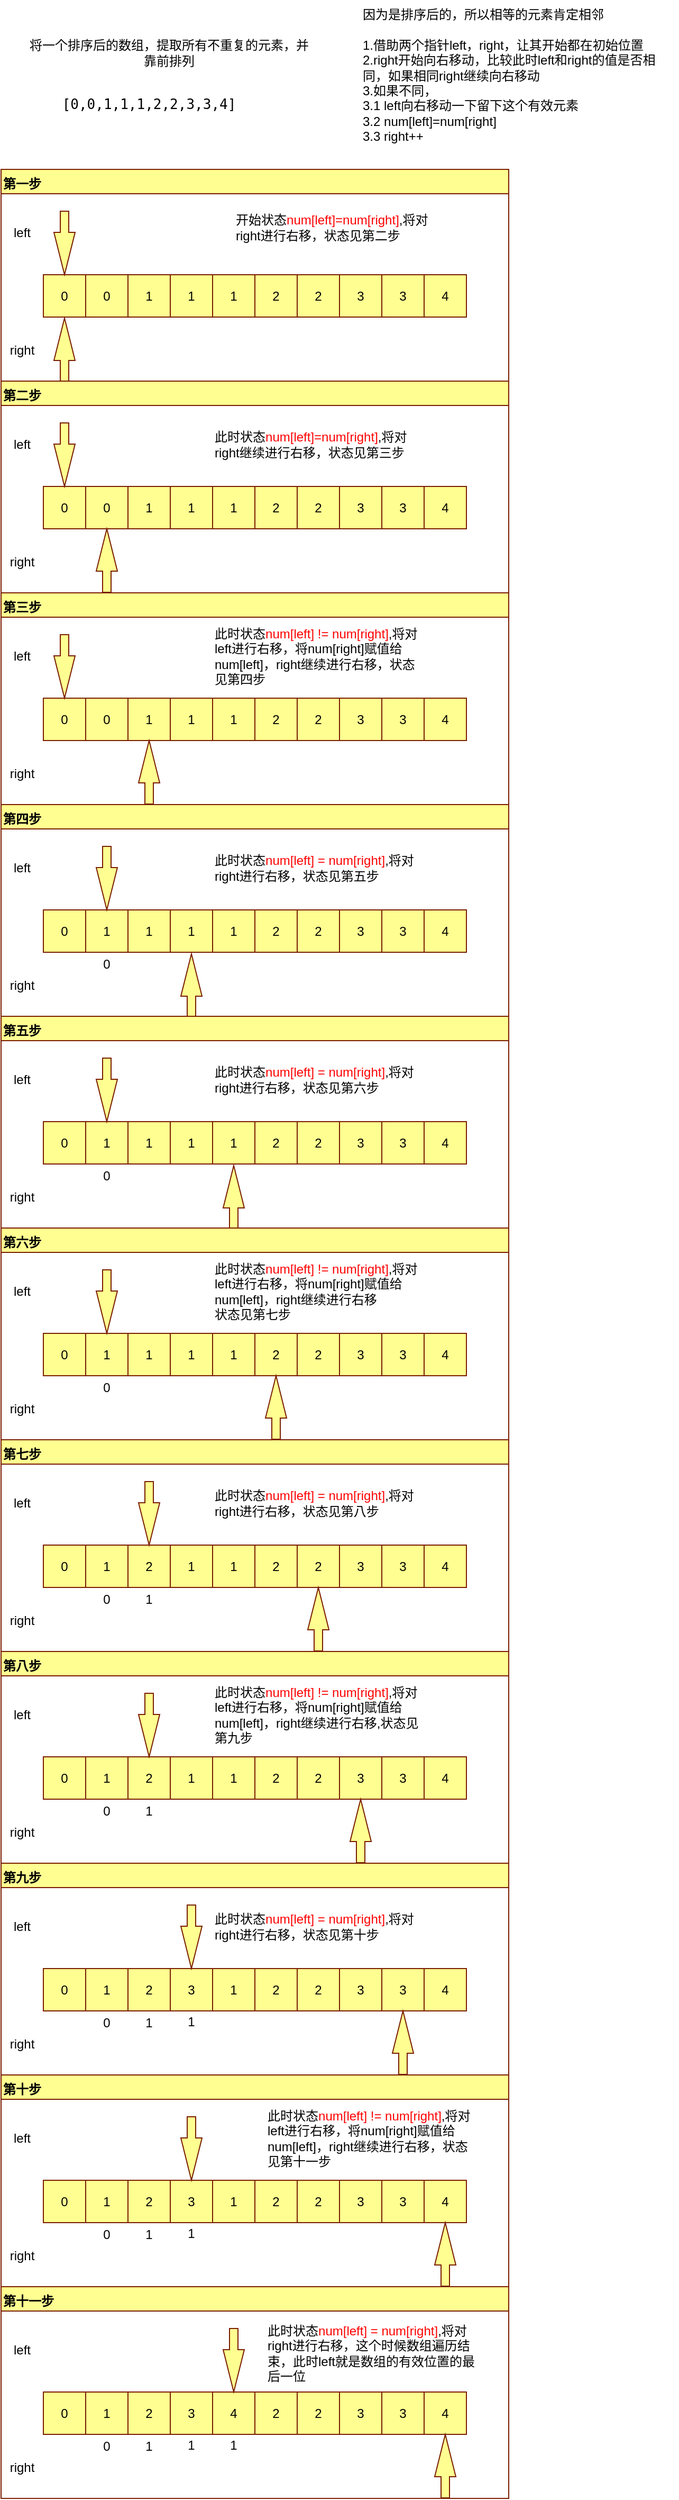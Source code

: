 <mxfile version="15.3.8" type="device"><diagram id="VkWGaDJUqzQ5VASln5kT" name="第 1 页"><mxGraphModel dx="786" dy="572" grid="1" gridSize="10" guides="1" tooltips="1" connect="1" arrows="1" fold="1" page="1" pageScale="1" pageWidth="827" pageHeight="1169" math="0" shadow="0"><root><mxCell id="0"/><mxCell id="1" parent="0"/><mxCell id="OL6OFaYqbA7DbsxHMaqZ-1" value="将一个排序后的数组，提取所有不重复的元素，并靠前排列" style="text;html=1;strokeColor=none;fillColor=none;align=center;verticalAlign=middle;whiteSpace=wrap;rounded=0;" vertex="1" parent="1"><mxGeometry x="144" y="50" width="270" height="80" as="geometry"/></mxCell><mxCell id="OL6OFaYqbA7DbsxHMaqZ-2" value="&lt;pre style=&quot;box-sizing: border-box ; font-size: 13px ; font-family: , &amp;#34;consolas&amp;#34; , &amp;#34;liberation mono&amp;#34; , &amp;#34;menlo&amp;#34; , &amp;#34;courier&amp;#34; , monospace ; margin-top: 0px ; margin-bottom: 1em ; overflow: auto ; background: rgba() ; padding: 10px 15px ; color: rgba(, 1) ; line-height: 1.6 ; border-radius: 3px&quot;&gt;[0,0,1,1,1,2,2,3,3,4]&lt;/pre&gt;" style="text;html=1;strokeColor=none;fillColor=none;align=center;verticalAlign=middle;whiteSpace=wrap;rounded=0;" vertex="1" parent="1"><mxGeometry x="145" y="120" width="230" height="50" as="geometry"/></mxCell><mxCell id="OL6OFaYqbA7DbsxHMaqZ-14" value="因为是排序后的，所以相等的元素肯定相邻&lt;br&gt;&lt;br&gt;1.借助两个指针left，right，让其开始都在初始位置&lt;br&gt;2.right开始向右移动，比较此时left和right的值是否相同，如果相同right继续向右移动&lt;br&gt;3.如果不同，&lt;br&gt;3.1 left向右移动一下留下这个有效元素&lt;br&gt;3.2 num[left]=num[right]&lt;br&gt;3.3 right++&lt;br&gt;" style="text;html=1;strokeColor=none;fillColor=none;align=left;verticalAlign=top;whiteSpace=wrap;rounded=0;horizontal=1;" vertex="1" parent="1"><mxGeometry x="460" y="40" width="300" height="140" as="geometry"/></mxCell><mxCell id="OL6OFaYqbA7DbsxHMaqZ-18" value="第一步" style="swimlane;rounded=0;strokeColor=#7A1E00;fillColor=#FFFF91;align=left;verticalAlign=top;html=1;" vertex="1" parent="1"><mxGeometry x="120" y="200" width="480" height="200" as="geometry"/></mxCell><mxCell id="OL6OFaYqbA7DbsxHMaqZ-19" value="" style="group" vertex="1" connectable="0" parent="OL6OFaYqbA7DbsxHMaqZ-18"><mxGeometry x="40" y="39.5" width="400" height="161" as="geometry"/></mxCell><mxCell id="OL6OFaYqbA7DbsxHMaqZ-13" value="" style="group" vertex="1" connectable="0" parent="OL6OFaYqbA7DbsxHMaqZ-19"><mxGeometry y="60" width="400" height="40" as="geometry"/></mxCell><mxCell id="OL6OFaYqbA7DbsxHMaqZ-3" value="0" style="rounded=0;whiteSpace=wrap;html=1;fillColor=#FFFF91;strokeColor=#7A1E00;" vertex="1" parent="OL6OFaYqbA7DbsxHMaqZ-13"><mxGeometry width="40" height="40" as="geometry"/></mxCell><mxCell id="OL6OFaYqbA7DbsxHMaqZ-4" value="0" style="rounded=0;whiteSpace=wrap;html=1;fillColor=#FFFF91;strokeColor=#7A1E00;" vertex="1" parent="OL6OFaYqbA7DbsxHMaqZ-13"><mxGeometry x="40" width="40" height="40" as="geometry"/></mxCell><mxCell id="OL6OFaYqbA7DbsxHMaqZ-5" value="1" style="rounded=0;whiteSpace=wrap;html=1;fillColor=#FFFF91;strokeColor=#7A1E00;" vertex="1" parent="OL6OFaYqbA7DbsxHMaqZ-13"><mxGeometry x="80" width="40" height="40" as="geometry"/></mxCell><mxCell id="OL6OFaYqbA7DbsxHMaqZ-6" value="1" style="rounded=0;whiteSpace=wrap;html=1;fillColor=#FFFF91;strokeColor=#7A1E00;" vertex="1" parent="OL6OFaYqbA7DbsxHMaqZ-13"><mxGeometry x="120" width="40" height="40" as="geometry"/></mxCell><mxCell id="OL6OFaYqbA7DbsxHMaqZ-7" value="1" style="rounded=0;whiteSpace=wrap;html=1;fillColor=#FFFF91;strokeColor=#7A1E00;" vertex="1" parent="OL6OFaYqbA7DbsxHMaqZ-13"><mxGeometry x="160" width="40" height="40" as="geometry"/></mxCell><mxCell id="OL6OFaYqbA7DbsxHMaqZ-8" value="2" style="rounded=0;whiteSpace=wrap;html=1;fillColor=#FFFF91;strokeColor=#7A1E00;" vertex="1" parent="OL6OFaYqbA7DbsxHMaqZ-13"><mxGeometry x="200" width="40" height="40" as="geometry"/></mxCell><mxCell id="OL6OFaYqbA7DbsxHMaqZ-9" value="2" style="rounded=0;whiteSpace=wrap;html=1;fillColor=#FFFF91;strokeColor=#7A1E00;" vertex="1" parent="OL6OFaYqbA7DbsxHMaqZ-13"><mxGeometry x="240" width="40" height="40" as="geometry"/></mxCell><mxCell id="OL6OFaYqbA7DbsxHMaqZ-10" value="3" style="rounded=0;whiteSpace=wrap;html=1;fillColor=#FFFF91;strokeColor=#7A1E00;" vertex="1" parent="OL6OFaYqbA7DbsxHMaqZ-13"><mxGeometry x="280" width="40" height="40" as="geometry"/></mxCell><mxCell id="OL6OFaYqbA7DbsxHMaqZ-11" value="3" style="rounded=0;whiteSpace=wrap;html=1;fillColor=#FFFF91;strokeColor=#7A1E00;" vertex="1" parent="OL6OFaYqbA7DbsxHMaqZ-13"><mxGeometry x="320" width="40" height="40" as="geometry"/></mxCell><mxCell id="OL6OFaYqbA7DbsxHMaqZ-12" value="4" style="rounded=0;whiteSpace=wrap;html=1;fillColor=#FFFF91;strokeColor=#7A1E00;" vertex="1" parent="OL6OFaYqbA7DbsxHMaqZ-13"><mxGeometry x="360" width="40" height="40" as="geometry"/></mxCell><mxCell id="OL6OFaYqbA7DbsxHMaqZ-16" value="" style="html=1;shadow=0;dashed=0;align=center;verticalAlign=middle;shape=mxgraph.arrows2.arrow;dy=0.6;dx=40;direction=south;notch=0;rounded=0;strokeColor=#7A1E00;fillColor=#FFFF91;" vertex="1" parent="OL6OFaYqbA7DbsxHMaqZ-19"><mxGeometry x="10" width="20" height="60" as="geometry"/></mxCell><mxCell id="OL6OFaYqbA7DbsxHMaqZ-17" value="" style="html=1;shadow=0;dashed=0;align=center;verticalAlign=middle;shape=mxgraph.arrows2.arrow;dy=0.6;dx=40;direction=north;notch=0;rounded=0;strokeColor=#7A1E00;fillColor=#FFFF91;" vertex="1" parent="OL6OFaYqbA7DbsxHMaqZ-19"><mxGeometry x="10" y="101" width="20" height="60" as="geometry"/></mxCell><mxCell id="OL6OFaYqbA7DbsxHMaqZ-39" value="开始状态&lt;font color=&quot;#ff0000&quot;&gt;num[left]=num[right]&lt;/font&gt;,将对right进行右移，状态见第二步" style="text;html=1;strokeColor=none;fillColor=none;align=left;verticalAlign=middle;whiteSpace=wrap;rounded=0;" vertex="1" parent="OL6OFaYqbA7DbsxHMaqZ-19"><mxGeometry x="180" width="200" height="30" as="geometry"/></mxCell><mxCell id="OL6OFaYqbA7DbsxHMaqZ-20" value="left" style="text;html=1;strokeColor=none;fillColor=none;align=center;verticalAlign=middle;whiteSpace=wrap;rounded=0;" vertex="1" parent="OL6OFaYqbA7DbsxHMaqZ-18"><mxGeometry y="50" width="40" height="20" as="geometry"/></mxCell><mxCell id="OL6OFaYqbA7DbsxHMaqZ-21" value="right" style="text;html=1;strokeColor=none;fillColor=none;align=center;verticalAlign=middle;whiteSpace=wrap;rounded=0;" vertex="1" parent="OL6OFaYqbA7DbsxHMaqZ-18"><mxGeometry y="161" width="40" height="20" as="geometry"/></mxCell><mxCell id="OL6OFaYqbA7DbsxHMaqZ-22" value="第二步" style="swimlane;rounded=0;strokeColor=#7A1E00;fillColor=#FFFF91;align=left;verticalAlign=top;html=1;" vertex="1" parent="1"><mxGeometry x="120" y="400" width="480" height="200" as="geometry"/></mxCell><mxCell id="OL6OFaYqbA7DbsxHMaqZ-37" value="left" style="text;html=1;strokeColor=none;fillColor=none;align=center;verticalAlign=middle;whiteSpace=wrap;rounded=0;" vertex="1" parent="OL6OFaYqbA7DbsxHMaqZ-22"><mxGeometry y="50" width="40" height="20" as="geometry"/></mxCell><mxCell id="OL6OFaYqbA7DbsxHMaqZ-38" value="right" style="text;html=1;strokeColor=none;fillColor=none;align=center;verticalAlign=middle;whiteSpace=wrap;rounded=0;" vertex="1" parent="OL6OFaYqbA7DbsxHMaqZ-22"><mxGeometry y="161" width="40" height="20" as="geometry"/></mxCell><mxCell id="OL6OFaYqbA7DbsxHMaqZ-24" value="" style="group" vertex="1" connectable="0" parent="OL6OFaYqbA7DbsxHMaqZ-22"><mxGeometry x="40" y="99.5" width="400" height="40" as="geometry"/></mxCell><mxCell id="OL6OFaYqbA7DbsxHMaqZ-25" value="0" style="rounded=0;whiteSpace=wrap;html=1;fillColor=#FFFF91;strokeColor=#7A1E00;" vertex="1" parent="OL6OFaYqbA7DbsxHMaqZ-24"><mxGeometry width="40" height="40" as="geometry"/></mxCell><mxCell id="OL6OFaYqbA7DbsxHMaqZ-26" value="0" style="rounded=0;whiteSpace=wrap;html=1;fillColor=#FFFF91;strokeColor=#7A1E00;" vertex="1" parent="OL6OFaYqbA7DbsxHMaqZ-24"><mxGeometry x="40" width="40" height="40" as="geometry"/></mxCell><mxCell id="OL6OFaYqbA7DbsxHMaqZ-27" value="1" style="rounded=0;whiteSpace=wrap;html=1;fillColor=#FFFF91;strokeColor=#7A1E00;" vertex="1" parent="OL6OFaYqbA7DbsxHMaqZ-24"><mxGeometry x="80" width="40" height="40" as="geometry"/></mxCell><mxCell id="OL6OFaYqbA7DbsxHMaqZ-28" value="1" style="rounded=0;whiteSpace=wrap;html=1;fillColor=#FFFF91;strokeColor=#7A1E00;" vertex="1" parent="OL6OFaYqbA7DbsxHMaqZ-24"><mxGeometry x="120" width="40" height="40" as="geometry"/></mxCell><mxCell id="OL6OFaYqbA7DbsxHMaqZ-29" value="1" style="rounded=0;whiteSpace=wrap;html=1;fillColor=#FFFF91;strokeColor=#7A1E00;" vertex="1" parent="OL6OFaYqbA7DbsxHMaqZ-24"><mxGeometry x="160" width="40" height="40" as="geometry"/></mxCell><mxCell id="OL6OFaYqbA7DbsxHMaqZ-30" value="2" style="rounded=0;whiteSpace=wrap;html=1;fillColor=#FFFF91;strokeColor=#7A1E00;" vertex="1" parent="OL6OFaYqbA7DbsxHMaqZ-24"><mxGeometry x="200" width="40" height="40" as="geometry"/></mxCell><mxCell id="OL6OFaYqbA7DbsxHMaqZ-31" value="2" style="rounded=0;whiteSpace=wrap;html=1;fillColor=#FFFF91;strokeColor=#7A1E00;" vertex="1" parent="OL6OFaYqbA7DbsxHMaqZ-24"><mxGeometry x="240" width="40" height="40" as="geometry"/></mxCell><mxCell id="OL6OFaYqbA7DbsxHMaqZ-32" value="3" style="rounded=0;whiteSpace=wrap;html=1;fillColor=#FFFF91;strokeColor=#7A1E00;" vertex="1" parent="OL6OFaYqbA7DbsxHMaqZ-24"><mxGeometry x="280" width="40" height="40" as="geometry"/></mxCell><mxCell id="OL6OFaYqbA7DbsxHMaqZ-33" value="3" style="rounded=0;whiteSpace=wrap;html=1;fillColor=#FFFF91;strokeColor=#7A1E00;" vertex="1" parent="OL6OFaYqbA7DbsxHMaqZ-24"><mxGeometry x="320" width="40" height="40" as="geometry"/></mxCell><mxCell id="OL6OFaYqbA7DbsxHMaqZ-34" value="4" style="rounded=0;whiteSpace=wrap;html=1;fillColor=#FFFF91;strokeColor=#7A1E00;" vertex="1" parent="OL6OFaYqbA7DbsxHMaqZ-24"><mxGeometry x="360" width="40" height="40" as="geometry"/></mxCell><mxCell id="OL6OFaYqbA7DbsxHMaqZ-35" value="" style="html=1;shadow=0;dashed=0;align=center;verticalAlign=middle;shape=mxgraph.arrows2.arrow;dy=0.6;dx=40;direction=south;notch=0;rounded=0;strokeColor=#7A1E00;fillColor=#FFFF91;" vertex="1" parent="OL6OFaYqbA7DbsxHMaqZ-22"><mxGeometry x="50" y="39.5" width="20" height="60" as="geometry"/></mxCell><mxCell id="OL6OFaYqbA7DbsxHMaqZ-36" value="" style="html=1;shadow=0;dashed=0;align=center;verticalAlign=middle;shape=mxgraph.arrows2.arrow;dy=0.6;dx=40;direction=north;notch=0;rounded=0;strokeColor=#7A1E00;fillColor=#FFFF91;" vertex="1" parent="OL6OFaYqbA7DbsxHMaqZ-22"><mxGeometry x="90" y="139.5" width="20" height="60" as="geometry"/></mxCell><mxCell id="OL6OFaYqbA7DbsxHMaqZ-40" value="此时状态&lt;font color=&quot;#ff0000&quot;&gt;num[left]=num[right]&lt;/font&gt;,将对right继续进行右移，状态见第三步" style="text;html=1;strokeColor=none;fillColor=none;align=left;verticalAlign=middle;whiteSpace=wrap;rounded=0;" vertex="1" parent="OL6OFaYqbA7DbsxHMaqZ-22"><mxGeometry x="200" y="45" width="200" height="30" as="geometry"/></mxCell><mxCell id="OL6OFaYqbA7DbsxHMaqZ-41" value="第三步" style="swimlane;rounded=0;strokeColor=#7A1E00;fillColor=#FFFF91;align=left;verticalAlign=top;html=1;" vertex="1" parent="1"><mxGeometry x="120" y="600" width="480" height="200" as="geometry"/></mxCell><mxCell id="OL6OFaYqbA7DbsxHMaqZ-42" value="left" style="text;html=1;strokeColor=none;fillColor=none;align=center;verticalAlign=middle;whiteSpace=wrap;rounded=0;" vertex="1" parent="OL6OFaYqbA7DbsxHMaqZ-41"><mxGeometry y="50" width="40" height="20" as="geometry"/></mxCell><mxCell id="OL6OFaYqbA7DbsxHMaqZ-43" value="right" style="text;html=1;strokeColor=none;fillColor=none;align=center;verticalAlign=middle;whiteSpace=wrap;rounded=0;" vertex="1" parent="OL6OFaYqbA7DbsxHMaqZ-41"><mxGeometry y="161" width="40" height="20" as="geometry"/></mxCell><mxCell id="OL6OFaYqbA7DbsxHMaqZ-44" value="" style="group" vertex="1" connectable="0" parent="OL6OFaYqbA7DbsxHMaqZ-41"><mxGeometry x="40" y="99.5" width="400" height="40" as="geometry"/></mxCell><mxCell id="OL6OFaYqbA7DbsxHMaqZ-45" value="0" style="rounded=0;whiteSpace=wrap;html=1;fillColor=#FFFF91;strokeColor=#7A1E00;" vertex="1" parent="OL6OFaYqbA7DbsxHMaqZ-44"><mxGeometry width="40" height="40" as="geometry"/></mxCell><mxCell id="OL6OFaYqbA7DbsxHMaqZ-46" value="0" style="rounded=0;whiteSpace=wrap;html=1;fillColor=#FFFF91;strokeColor=#7A1E00;" vertex="1" parent="OL6OFaYqbA7DbsxHMaqZ-44"><mxGeometry x="40" width="40" height="40" as="geometry"/></mxCell><mxCell id="OL6OFaYqbA7DbsxHMaqZ-47" value="1" style="rounded=0;whiteSpace=wrap;html=1;fillColor=#FFFF91;strokeColor=#7A1E00;" vertex="1" parent="OL6OFaYqbA7DbsxHMaqZ-44"><mxGeometry x="80" width="40" height="40" as="geometry"/></mxCell><mxCell id="OL6OFaYqbA7DbsxHMaqZ-48" value="1" style="rounded=0;whiteSpace=wrap;html=1;fillColor=#FFFF91;strokeColor=#7A1E00;" vertex="1" parent="OL6OFaYqbA7DbsxHMaqZ-44"><mxGeometry x="120" width="40" height="40" as="geometry"/></mxCell><mxCell id="OL6OFaYqbA7DbsxHMaqZ-49" value="1" style="rounded=0;whiteSpace=wrap;html=1;fillColor=#FFFF91;strokeColor=#7A1E00;" vertex="1" parent="OL6OFaYqbA7DbsxHMaqZ-44"><mxGeometry x="160" width="40" height="40" as="geometry"/></mxCell><mxCell id="OL6OFaYqbA7DbsxHMaqZ-50" value="2" style="rounded=0;whiteSpace=wrap;html=1;fillColor=#FFFF91;strokeColor=#7A1E00;" vertex="1" parent="OL6OFaYqbA7DbsxHMaqZ-44"><mxGeometry x="200" width="40" height="40" as="geometry"/></mxCell><mxCell id="OL6OFaYqbA7DbsxHMaqZ-51" value="2" style="rounded=0;whiteSpace=wrap;html=1;fillColor=#FFFF91;strokeColor=#7A1E00;" vertex="1" parent="OL6OFaYqbA7DbsxHMaqZ-44"><mxGeometry x="240" width="40" height="40" as="geometry"/></mxCell><mxCell id="OL6OFaYqbA7DbsxHMaqZ-52" value="3" style="rounded=0;whiteSpace=wrap;html=1;fillColor=#FFFF91;strokeColor=#7A1E00;" vertex="1" parent="OL6OFaYqbA7DbsxHMaqZ-44"><mxGeometry x="280" width="40" height="40" as="geometry"/></mxCell><mxCell id="OL6OFaYqbA7DbsxHMaqZ-53" value="3" style="rounded=0;whiteSpace=wrap;html=1;fillColor=#FFFF91;strokeColor=#7A1E00;" vertex="1" parent="OL6OFaYqbA7DbsxHMaqZ-44"><mxGeometry x="320" width="40" height="40" as="geometry"/></mxCell><mxCell id="OL6OFaYqbA7DbsxHMaqZ-54" value="4" style="rounded=0;whiteSpace=wrap;html=1;fillColor=#FFFF91;strokeColor=#7A1E00;" vertex="1" parent="OL6OFaYqbA7DbsxHMaqZ-44"><mxGeometry x="360" width="40" height="40" as="geometry"/></mxCell><mxCell id="OL6OFaYqbA7DbsxHMaqZ-55" value="" style="html=1;shadow=0;dashed=0;align=center;verticalAlign=middle;shape=mxgraph.arrows2.arrow;dy=0.6;dx=40;direction=south;notch=0;rounded=0;strokeColor=#7A1E00;fillColor=#FFFF91;" vertex="1" parent="OL6OFaYqbA7DbsxHMaqZ-41"><mxGeometry x="50" y="39.5" width="20" height="60" as="geometry"/></mxCell><mxCell id="OL6OFaYqbA7DbsxHMaqZ-56" value="" style="html=1;shadow=0;dashed=0;align=center;verticalAlign=middle;shape=mxgraph.arrows2.arrow;dy=0.6;dx=40;direction=north;notch=0;rounded=0;strokeColor=#7A1E00;fillColor=#FFFF91;" vertex="1" parent="OL6OFaYqbA7DbsxHMaqZ-41"><mxGeometry x="130" y="139.5" width="20" height="60" as="geometry"/></mxCell><mxCell id="OL6OFaYqbA7DbsxHMaqZ-57" value="此时状态&lt;font color=&quot;#ff0000&quot;&gt;num[left] != num[right]&lt;/font&gt;,将对left进行右移，将num[right]赋值给num[left]，right继续进行右移，状态见第四步" style="text;html=1;strokeColor=none;fillColor=none;align=left;verticalAlign=middle;whiteSpace=wrap;rounded=0;" vertex="1" parent="OL6OFaYqbA7DbsxHMaqZ-41"><mxGeometry x="200" y="45" width="200" height="30" as="geometry"/></mxCell><mxCell id="OL6OFaYqbA7DbsxHMaqZ-58" value="第四步" style="swimlane;rounded=0;strokeColor=#7A1E00;fillColor=#FFFF91;align=left;verticalAlign=top;html=1;" vertex="1" parent="1"><mxGeometry x="120" y="800" width="480" height="200" as="geometry"/></mxCell><mxCell id="OL6OFaYqbA7DbsxHMaqZ-59" value="left" style="text;html=1;strokeColor=none;fillColor=none;align=center;verticalAlign=middle;whiteSpace=wrap;rounded=0;" vertex="1" parent="OL6OFaYqbA7DbsxHMaqZ-58"><mxGeometry y="50" width="40" height="20" as="geometry"/></mxCell><mxCell id="OL6OFaYqbA7DbsxHMaqZ-60" value="right" style="text;html=1;strokeColor=none;fillColor=none;align=center;verticalAlign=middle;whiteSpace=wrap;rounded=0;" vertex="1" parent="OL6OFaYqbA7DbsxHMaqZ-58"><mxGeometry y="161" width="40" height="20" as="geometry"/></mxCell><mxCell id="OL6OFaYqbA7DbsxHMaqZ-61" value="" style="group" vertex="1" connectable="0" parent="OL6OFaYqbA7DbsxHMaqZ-58"><mxGeometry x="40" y="99.5" width="400" height="40" as="geometry"/></mxCell><mxCell id="OL6OFaYqbA7DbsxHMaqZ-62" value="0" style="rounded=0;whiteSpace=wrap;html=1;fillColor=#FFFF91;strokeColor=#7A1E00;" vertex="1" parent="OL6OFaYqbA7DbsxHMaqZ-61"><mxGeometry width="40" height="40" as="geometry"/></mxCell><mxCell id="OL6OFaYqbA7DbsxHMaqZ-63" value="1" style="rounded=0;whiteSpace=wrap;html=1;fillColor=#FFFF91;strokeColor=#7A1E00;" vertex="1" parent="OL6OFaYqbA7DbsxHMaqZ-61"><mxGeometry x="40" width="40" height="40" as="geometry"/></mxCell><mxCell id="OL6OFaYqbA7DbsxHMaqZ-64" value="1" style="rounded=0;whiteSpace=wrap;html=1;fillColor=#FFFF91;strokeColor=#7A1E00;" vertex="1" parent="OL6OFaYqbA7DbsxHMaqZ-61"><mxGeometry x="80" width="40" height="40" as="geometry"/></mxCell><mxCell id="OL6OFaYqbA7DbsxHMaqZ-65" value="1" style="rounded=0;whiteSpace=wrap;html=1;fillColor=#FFFF91;strokeColor=#7A1E00;" vertex="1" parent="OL6OFaYqbA7DbsxHMaqZ-61"><mxGeometry x="120" width="40" height="40" as="geometry"/></mxCell><mxCell id="OL6OFaYqbA7DbsxHMaqZ-66" value="1" style="rounded=0;whiteSpace=wrap;html=1;fillColor=#FFFF91;strokeColor=#7A1E00;" vertex="1" parent="OL6OFaYqbA7DbsxHMaqZ-61"><mxGeometry x="160" width="40" height="40" as="geometry"/></mxCell><mxCell id="OL6OFaYqbA7DbsxHMaqZ-67" value="2" style="rounded=0;whiteSpace=wrap;html=1;fillColor=#FFFF91;strokeColor=#7A1E00;" vertex="1" parent="OL6OFaYqbA7DbsxHMaqZ-61"><mxGeometry x="200" width="40" height="40" as="geometry"/></mxCell><mxCell id="OL6OFaYqbA7DbsxHMaqZ-68" value="2" style="rounded=0;whiteSpace=wrap;html=1;fillColor=#FFFF91;strokeColor=#7A1E00;" vertex="1" parent="OL6OFaYqbA7DbsxHMaqZ-61"><mxGeometry x="240" width="40" height="40" as="geometry"/></mxCell><mxCell id="OL6OFaYqbA7DbsxHMaqZ-69" value="3" style="rounded=0;whiteSpace=wrap;html=1;fillColor=#FFFF91;strokeColor=#7A1E00;" vertex="1" parent="OL6OFaYqbA7DbsxHMaqZ-61"><mxGeometry x="280" width="40" height="40" as="geometry"/></mxCell><mxCell id="OL6OFaYqbA7DbsxHMaqZ-70" value="3" style="rounded=0;whiteSpace=wrap;html=1;fillColor=#FFFF91;strokeColor=#7A1E00;" vertex="1" parent="OL6OFaYqbA7DbsxHMaqZ-61"><mxGeometry x="320" width="40" height="40" as="geometry"/></mxCell><mxCell id="OL6OFaYqbA7DbsxHMaqZ-71" value="4" style="rounded=0;whiteSpace=wrap;html=1;fillColor=#FFFF91;strokeColor=#7A1E00;" vertex="1" parent="OL6OFaYqbA7DbsxHMaqZ-61"><mxGeometry x="360" width="40" height="40" as="geometry"/></mxCell><mxCell id="OL6OFaYqbA7DbsxHMaqZ-72" value="" style="html=1;shadow=0;dashed=0;align=center;verticalAlign=middle;shape=mxgraph.arrows2.arrow;dy=0.6;dx=40;direction=south;notch=0;rounded=0;strokeColor=#7A1E00;fillColor=#FFFF91;" vertex="1" parent="OL6OFaYqbA7DbsxHMaqZ-58"><mxGeometry x="90" y="39.5" width="20" height="60" as="geometry"/></mxCell><mxCell id="OL6OFaYqbA7DbsxHMaqZ-73" value="" style="html=1;shadow=0;dashed=0;align=center;verticalAlign=middle;shape=mxgraph.arrows2.arrow;dy=0.6;dx=40;direction=north;notch=0;rounded=0;strokeColor=#7A1E00;fillColor=#FFFF91;" vertex="1" parent="OL6OFaYqbA7DbsxHMaqZ-58"><mxGeometry x="170" y="141" width="20" height="60" as="geometry"/></mxCell><mxCell id="OL6OFaYqbA7DbsxHMaqZ-74" value="此时状态&lt;font color=&quot;#ff0000&quot;&gt;num[left] = num[right]&lt;/font&gt;,将对right进行右移，状态见第五步" style="text;html=1;strokeColor=none;fillColor=none;align=left;verticalAlign=middle;whiteSpace=wrap;rounded=0;" vertex="1" parent="OL6OFaYqbA7DbsxHMaqZ-58"><mxGeometry x="200" y="45" width="200" height="30" as="geometry"/></mxCell><mxCell id="OL6OFaYqbA7DbsxHMaqZ-75" value="0" style="text;html=1;strokeColor=none;fillColor=none;align=center;verticalAlign=middle;whiteSpace=wrap;rounded=0;" vertex="1" parent="OL6OFaYqbA7DbsxHMaqZ-58"><mxGeometry x="80" y="141" width="40" height="20" as="geometry"/></mxCell><mxCell id="OL6OFaYqbA7DbsxHMaqZ-76" value="第五步" style="swimlane;rounded=0;strokeColor=#7A1E00;fillColor=#FFFF91;align=left;verticalAlign=top;html=1;" vertex="1" parent="1"><mxGeometry x="120" y="1000" width="480" height="200" as="geometry"/></mxCell><mxCell id="OL6OFaYqbA7DbsxHMaqZ-77" value="left" style="text;html=1;strokeColor=none;fillColor=none;align=center;verticalAlign=middle;whiteSpace=wrap;rounded=0;" vertex="1" parent="OL6OFaYqbA7DbsxHMaqZ-76"><mxGeometry y="50" width="40" height="20" as="geometry"/></mxCell><mxCell id="OL6OFaYqbA7DbsxHMaqZ-78" value="right" style="text;html=1;strokeColor=none;fillColor=none;align=center;verticalAlign=middle;whiteSpace=wrap;rounded=0;" vertex="1" parent="OL6OFaYqbA7DbsxHMaqZ-76"><mxGeometry y="161" width="40" height="20" as="geometry"/></mxCell><mxCell id="OL6OFaYqbA7DbsxHMaqZ-79" value="" style="group" vertex="1" connectable="0" parent="OL6OFaYqbA7DbsxHMaqZ-76"><mxGeometry x="40" y="99.5" width="400" height="40" as="geometry"/></mxCell><mxCell id="OL6OFaYqbA7DbsxHMaqZ-80" value="0" style="rounded=0;whiteSpace=wrap;html=1;fillColor=#FFFF91;strokeColor=#7A1E00;" vertex="1" parent="OL6OFaYqbA7DbsxHMaqZ-79"><mxGeometry width="40" height="40" as="geometry"/></mxCell><mxCell id="OL6OFaYqbA7DbsxHMaqZ-81" value="1" style="rounded=0;whiteSpace=wrap;html=1;fillColor=#FFFF91;strokeColor=#7A1E00;" vertex="1" parent="OL6OFaYqbA7DbsxHMaqZ-79"><mxGeometry x="40" width="40" height="40" as="geometry"/></mxCell><mxCell id="OL6OFaYqbA7DbsxHMaqZ-82" value="1" style="rounded=0;whiteSpace=wrap;html=1;fillColor=#FFFF91;strokeColor=#7A1E00;" vertex="1" parent="OL6OFaYqbA7DbsxHMaqZ-79"><mxGeometry x="80" width="40" height="40" as="geometry"/></mxCell><mxCell id="OL6OFaYqbA7DbsxHMaqZ-83" value="1" style="rounded=0;whiteSpace=wrap;html=1;fillColor=#FFFF91;strokeColor=#7A1E00;" vertex="1" parent="OL6OFaYqbA7DbsxHMaqZ-79"><mxGeometry x="120" width="40" height="40" as="geometry"/></mxCell><mxCell id="OL6OFaYqbA7DbsxHMaqZ-84" value="1" style="rounded=0;whiteSpace=wrap;html=1;fillColor=#FFFF91;strokeColor=#7A1E00;" vertex="1" parent="OL6OFaYqbA7DbsxHMaqZ-79"><mxGeometry x="160" width="40" height="40" as="geometry"/></mxCell><mxCell id="OL6OFaYqbA7DbsxHMaqZ-85" value="2" style="rounded=0;whiteSpace=wrap;html=1;fillColor=#FFFF91;strokeColor=#7A1E00;" vertex="1" parent="OL6OFaYqbA7DbsxHMaqZ-79"><mxGeometry x="200" width="40" height="40" as="geometry"/></mxCell><mxCell id="OL6OFaYqbA7DbsxHMaqZ-86" value="2" style="rounded=0;whiteSpace=wrap;html=1;fillColor=#FFFF91;strokeColor=#7A1E00;" vertex="1" parent="OL6OFaYqbA7DbsxHMaqZ-79"><mxGeometry x="240" width="40" height="40" as="geometry"/></mxCell><mxCell id="OL6OFaYqbA7DbsxHMaqZ-87" value="3" style="rounded=0;whiteSpace=wrap;html=1;fillColor=#FFFF91;strokeColor=#7A1E00;" vertex="1" parent="OL6OFaYqbA7DbsxHMaqZ-79"><mxGeometry x="280" width="40" height="40" as="geometry"/></mxCell><mxCell id="OL6OFaYqbA7DbsxHMaqZ-88" value="3" style="rounded=0;whiteSpace=wrap;html=1;fillColor=#FFFF91;strokeColor=#7A1E00;" vertex="1" parent="OL6OFaYqbA7DbsxHMaqZ-79"><mxGeometry x="320" width="40" height="40" as="geometry"/></mxCell><mxCell id="OL6OFaYqbA7DbsxHMaqZ-89" value="4" style="rounded=0;whiteSpace=wrap;html=1;fillColor=#FFFF91;strokeColor=#7A1E00;" vertex="1" parent="OL6OFaYqbA7DbsxHMaqZ-79"><mxGeometry x="360" width="40" height="40" as="geometry"/></mxCell><mxCell id="OL6OFaYqbA7DbsxHMaqZ-90" value="" style="html=1;shadow=0;dashed=0;align=center;verticalAlign=middle;shape=mxgraph.arrows2.arrow;dy=0.6;dx=40;direction=south;notch=0;rounded=0;strokeColor=#7A1E00;fillColor=#FFFF91;" vertex="1" parent="OL6OFaYqbA7DbsxHMaqZ-76"><mxGeometry x="90" y="39.5" width="20" height="60" as="geometry"/></mxCell><mxCell id="OL6OFaYqbA7DbsxHMaqZ-91" value="" style="html=1;shadow=0;dashed=0;align=center;verticalAlign=middle;shape=mxgraph.arrows2.arrow;dy=0.6;dx=40;direction=north;notch=0;rounded=0;strokeColor=#7A1E00;fillColor=#FFFF91;" vertex="1" parent="OL6OFaYqbA7DbsxHMaqZ-76"><mxGeometry x="210" y="141" width="20" height="60" as="geometry"/></mxCell><mxCell id="OL6OFaYqbA7DbsxHMaqZ-92" value="此时状态&lt;font color=&quot;#ff0000&quot;&gt;num[left] = num[right]&lt;/font&gt;,将对right进行右移，状态见第六步" style="text;html=1;strokeColor=none;fillColor=none;align=left;verticalAlign=middle;whiteSpace=wrap;rounded=0;" vertex="1" parent="OL6OFaYqbA7DbsxHMaqZ-76"><mxGeometry x="200" y="45" width="200" height="30" as="geometry"/></mxCell><mxCell id="OL6OFaYqbA7DbsxHMaqZ-93" value="0" style="text;html=1;strokeColor=none;fillColor=none;align=center;verticalAlign=middle;whiteSpace=wrap;rounded=0;" vertex="1" parent="OL6OFaYqbA7DbsxHMaqZ-76"><mxGeometry x="80" y="141" width="40" height="20" as="geometry"/></mxCell><mxCell id="OL6OFaYqbA7DbsxHMaqZ-94" value="第六步" style="swimlane;rounded=0;strokeColor=#7A1E00;fillColor=#FFFF91;align=left;verticalAlign=top;html=1;" vertex="1" parent="1"><mxGeometry x="120" y="1200" width="480" height="200" as="geometry"/></mxCell><mxCell id="OL6OFaYqbA7DbsxHMaqZ-95" value="left" style="text;html=1;strokeColor=none;fillColor=none;align=center;verticalAlign=middle;whiteSpace=wrap;rounded=0;" vertex="1" parent="OL6OFaYqbA7DbsxHMaqZ-94"><mxGeometry y="50" width="40" height="20" as="geometry"/></mxCell><mxCell id="OL6OFaYqbA7DbsxHMaqZ-96" value="right" style="text;html=1;strokeColor=none;fillColor=none;align=center;verticalAlign=middle;whiteSpace=wrap;rounded=0;" vertex="1" parent="OL6OFaYqbA7DbsxHMaqZ-94"><mxGeometry y="161" width="40" height="20" as="geometry"/></mxCell><mxCell id="OL6OFaYqbA7DbsxHMaqZ-97" value="" style="group" vertex="1" connectable="0" parent="OL6OFaYqbA7DbsxHMaqZ-94"><mxGeometry x="40" y="99.5" width="400" height="40" as="geometry"/></mxCell><mxCell id="OL6OFaYqbA7DbsxHMaqZ-98" value="0" style="rounded=0;whiteSpace=wrap;html=1;fillColor=#FFFF91;strokeColor=#7A1E00;" vertex="1" parent="OL6OFaYqbA7DbsxHMaqZ-97"><mxGeometry width="40" height="40" as="geometry"/></mxCell><mxCell id="OL6OFaYqbA7DbsxHMaqZ-99" value="1" style="rounded=0;whiteSpace=wrap;html=1;fillColor=#FFFF91;strokeColor=#7A1E00;" vertex="1" parent="OL6OFaYqbA7DbsxHMaqZ-97"><mxGeometry x="40" width="40" height="40" as="geometry"/></mxCell><mxCell id="OL6OFaYqbA7DbsxHMaqZ-100" value="1" style="rounded=0;whiteSpace=wrap;html=1;fillColor=#FFFF91;strokeColor=#7A1E00;" vertex="1" parent="OL6OFaYqbA7DbsxHMaqZ-97"><mxGeometry x="80" width="40" height="40" as="geometry"/></mxCell><mxCell id="OL6OFaYqbA7DbsxHMaqZ-101" value="1" style="rounded=0;whiteSpace=wrap;html=1;fillColor=#FFFF91;strokeColor=#7A1E00;" vertex="1" parent="OL6OFaYqbA7DbsxHMaqZ-97"><mxGeometry x="120" width="40" height="40" as="geometry"/></mxCell><mxCell id="OL6OFaYqbA7DbsxHMaqZ-102" value="1" style="rounded=0;whiteSpace=wrap;html=1;fillColor=#FFFF91;strokeColor=#7A1E00;" vertex="1" parent="OL6OFaYqbA7DbsxHMaqZ-97"><mxGeometry x="160" width="40" height="40" as="geometry"/></mxCell><mxCell id="OL6OFaYqbA7DbsxHMaqZ-103" value="2" style="rounded=0;whiteSpace=wrap;html=1;fillColor=#FFFF91;strokeColor=#7A1E00;" vertex="1" parent="OL6OFaYqbA7DbsxHMaqZ-97"><mxGeometry x="200" width="40" height="40" as="geometry"/></mxCell><mxCell id="OL6OFaYqbA7DbsxHMaqZ-104" value="2" style="rounded=0;whiteSpace=wrap;html=1;fillColor=#FFFF91;strokeColor=#7A1E00;" vertex="1" parent="OL6OFaYqbA7DbsxHMaqZ-97"><mxGeometry x="240" width="40" height="40" as="geometry"/></mxCell><mxCell id="OL6OFaYqbA7DbsxHMaqZ-105" value="3" style="rounded=0;whiteSpace=wrap;html=1;fillColor=#FFFF91;strokeColor=#7A1E00;" vertex="1" parent="OL6OFaYqbA7DbsxHMaqZ-97"><mxGeometry x="280" width="40" height="40" as="geometry"/></mxCell><mxCell id="OL6OFaYqbA7DbsxHMaqZ-106" value="3" style="rounded=0;whiteSpace=wrap;html=1;fillColor=#FFFF91;strokeColor=#7A1E00;" vertex="1" parent="OL6OFaYqbA7DbsxHMaqZ-97"><mxGeometry x="320" width="40" height="40" as="geometry"/></mxCell><mxCell id="OL6OFaYqbA7DbsxHMaqZ-107" value="4" style="rounded=0;whiteSpace=wrap;html=1;fillColor=#FFFF91;strokeColor=#7A1E00;" vertex="1" parent="OL6OFaYqbA7DbsxHMaqZ-97"><mxGeometry x="360" width="40" height="40" as="geometry"/></mxCell><mxCell id="OL6OFaYqbA7DbsxHMaqZ-108" value="" style="html=1;shadow=0;dashed=0;align=center;verticalAlign=middle;shape=mxgraph.arrows2.arrow;dy=0.6;dx=40;direction=south;notch=0;rounded=0;strokeColor=#7A1E00;fillColor=#FFFF91;" vertex="1" parent="OL6OFaYqbA7DbsxHMaqZ-94"><mxGeometry x="90" y="39.5" width="20" height="60" as="geometry"/></mxCell><mxCell id="OL6OFaYqbA7DbsxHMaqZ-109" value="" style="html=1;shadow=0;dashed=0;align=center;verticalAlign=middle;shape=mxgraph.arrows2.arrow;dy=0.6;dx=40;direction=north;notch=0;rounded=0;strokeColor=#7A1E00;fillColor=#FFFF91;" vertex="1" parent="OL6OFaYqbA7DbsxHMaqZ-94"><mxGeometry x="250" y="139.5" width="20" height="60" as="geometry"/></mxCell><mxCell id="OL6OFaYqbA7DbsxHMaqZ-110" value="此时状态&lt;font color=&quot;#ff0000&quot;&gt;num[left] != num[right]&lt;/font&gt;,将对left进行右移，将num[right]赋值给num[left]，right继续进行右移&lt;br&gt;状态见第七步" style="text;html=1;strokeColor=none;fillColor=none;align=left;verticalAlign=middle;whiteSpace=wrap;rounded=0;" vertex="1" parent="OL6OFaYqbA7DbsxHMaqZ-94"><mxGeometry x="200" y="45" width="200" height="30" as="geometry"/></mxCell><mxCell id="OL6OFaYqbA7DbsxHMaqZ-111" value="0" style="text;html=1;strokeColor=none;fillColor=none;align=center;verticalAlign=middle;whiteSpace=wrap;rounded=0;" vertex="1" parent="OL6OFaYqbA7DbsxHMaqZ-94"><mxGeometry x="80" y="141" width="40" height="20" as="geometry"/></mxCell><mxCell id="OL6OFaYqbA7DbsxHMaqZ-112" value="第七步" style="swimlane;rounded=0;strokeColor=#7A1E00;fillColor=#FFFF91;align=left;verticalAlign=top;html=1;" vertex="1" parent="1"><mxGeometry x="120" y="1400" width="480" height="200" as="geometry"/></mxCell><mxCell id="OL6OFaYqbA7DbsxHMaqZ-113" value="left" style="text;html=1;strokeColor=none;fillColor=none;align=center;verticalAlign=middle;whiteSpace=wrap;rounded=0;" vertex="1" parent="OL6OFaYqbA7DbsxHMaqZ-112"><mxGeometry y="50" width="40" height="20" as="geometry"/></mxCell><mxCell id="OL6OFaYqbA7DbsxHMaqZ-114" value="right" style="text;html=1;strokeColor=none;fillColor=none;align=center;verticalAlign=middle;whiteSpace=wrap;rounded=0;" vertex="1" parent="OL6OFaYqbA7DbsxHMaqZ-112"><mxGeometry y="161" width="40" height="20" as="geometry"/></mxCell><mxCell id="OL6OFaYqbA7DbsxHMaqZ-115" value="" style="group" vertex="1" connectable="0" parent="OL6OFaYqbA7DbsxHMaqZ-112"><mxGeometry x="40" y="99.5" width="400" height="40" as="geometry"/></mxCell><mxCell id="OL6OFaYqbA7DbsxHMaqZ-116" value="0" style="rounded=0;whiteSpace=wrap;html=1;fillColor=#FFFF91;strokeColor=#7A1E00;" vertex="1" parent="OL6OFaYqbA7DbsxHMaqZ-115"><mxGeometry width="40" height="40" as="geometry"/></mxCell><mxCell id="OL6OFaYqbA7DbsxHMaqZ-117" value="1" style="rounded=0;whiteSpace=wrap;html=1;fillColor=#FFFF91;strokeColor=#7A1E00;" vertex="1" parent="OL6OFaYqbA7DbsxHMaqZ-115"><mxGeometry x="40" width="40" height="40" as="geometry"/></mxCell><mxCell id="OL6OFaYqbA7DbsxHMaqZ-118" value="2" style="rounded=0;whiteSpace=wrap;html=1;fillColor=#FFFF91;strokeColor=#7A1E00;" vertex="1" parent="OL6OFaYqbA7DbsxHMaqZ-115"><mxGeometry x="80" width="40" height="40" as="geometry"/></mxCell><mxCell id="OL6OFaYqbA7DbsxHMaqZ-119" value="1" style="rounded=0;whiteSpace=wrap;html=1;fillColor=#FFFF91;strokeColor=#7A1E00;" vertex="1" parent="OL6OFaYqbA7DbsxHMaqZ-115"><mxGeometry x="120" width="40" height="40" as="geometry"/></mxCell><mxCell id="OL6OFaYqbA7DbsxHMaqZ-120" value="1" style="rounded=0;whiteSpace=wrap;html=1;fillColor=#FFFF91;strokeColor=#7A1E00;" vertex="1" parent="OL6OFaYqbA7DbsxHMaqZ-115"><mxGeometry x="160" width="40" height="40" as="geometry"/></mxCell><mxCell id="OL6OFaYqbA7DbsxHMaqZ-121" value="2" style="rounded=0;whiteSpace=wrap;html=1;fillColor=#FFFF91;strokeColor=#7A1E00;" vertex="1" parent="OL6OFaYqbA7DbsxHMaqZ-115"><mxGeometry x="200" width="40" height="40" as="geometry"/></mxCell><mxCell id="OL6OFaYqbA7DbsxHMaqZ-122" value="2" style="rounded=0;whiteSpace=wrap;html=1;fillColor=#FFFF91;strokeColor=#7A1E00;" vertex="1" parent="OL6OFaYqbA7DbsxHMaqZ-115"><mxGeometry x="240" width="40" height="40" as="geometry"/></mxCell><mxCell id="OL6OFaYqbA7DbsxHMaqZ-123" value="3" style="rounded=0;whiteSpace=wrap;html=1;fillColor=#FFFF91;strokeColor=#7A1E00;" vertex="1" parent="OL6OFaYqbA7DbsxHMaqZ-115"><mxGeometry x="280" width="40" height="40" as="geometry"/></mxCell><mxCell id="OL6OFaYqbA7DbsxHMaqZ-124" value="3" style="rounded=0;whiteSpace=wrap;html=1;fillColor=#FFFF91;strokeColor=#7A1E00;" vertex="1" parent="OL6OFaYqbA7DbsxHMaqZ-115"><mxGeometry x="320" width="40" height="40" as="geometry"/></mxCell><mxCell id="OL6OFaYqbA7DbsxHMaqZ-125" value="4" style="rounded=0;whiteSpace=wrap;html=1;fillColor=#FFFF91;strokeColor=#7A1E00;" vertex="1" parent="OL6OFaYqbA7DbsxHMaqZ-115"><mxGeometry x="360" width="40" height="40" as="geometry"/></mxCell><mxCell id="OL6OFaYqbA7DbsxHMaqZ-126" value="" style="html=1;shadow=0;dashed=0;align=center;verticalAlign=middle;shape=mxgraph.arrows2.arrow;dy=0.6;dx=40;direction=south;notch=0;rounded=0;strokeColor=#7A1E00;fillColor=#FFFF91;" vertex="1" parent="OL6OFaYqbA7DbsxHMaqZ-112"><mxGeometry x="130" y="39.5" width="20" height="60" as="geometry"/></mxCell><mxCell id="OL6OFaYqbA7DbsxHMaqZ-127" value="" style="html=1;shadow=0;dashed=0;align=center;verticalAlign=middle;shape=mxgraph.arrows2.arrow;dy=0.6;dx=40;direction=north;notch=0;rounded=0;strokeColor=#7A1E00;fillColor=#FFFF91;" vertex="1" parent="OL6OFaYqbA7DbsxHMaqZ-112"><mxGeometry x="290" y="139.5" width="20" height="60" as="geometry"/></mxCell><mxCell id="OL6OFaYqbA7DbsxHMaqZ-128" value="此时状态&lt;font color=&quot;#ff0000&quot;&gt;num[left] = num[right]&lt;/font&gt;,将对right进行右移，状态见第八步" style="text;html=1;strokeColor=none;fillColor=none;align=left;verticalAlign=middle;whiteSpace=wrap;rounded=0;" vertex="1" parent="OL6OFaYqbA7DbsxHMaqZ-112"><mxGeometry x="200" y="45" width="200" height="30" as="geometry"/></mxCell><mxCell id="OL6OFaYqbA7DbsxHMaqZ-129" value="0" style="text;html=1;strokeColor=none;fillColor=none;align=center;verticalAlign=middle;whiteSpace=wrap;rounded=0;" vertex="1" parent="OL6OFaYqbA7DbsxHMaqZ-112"><mxGeometry x="80" y="141" width="40" height="20" as="geometry"/></mxCell><mxCell id="OL6OFaYqbA7DbsxHMaqZ-130" value="1" style="text;html=1;strokeColor=none;fillColor=none;align=center;verticalAlign=middle;whiteSpace=wrap;rounded=0;" vertex="1" parent="OL6OFaYqbA7DbsxHMaqZ-112"><mxGeometry x="120" y="141" width="40" height="20" as="geometry"/></mxCell><mxCell id="OL6OFaYqbA7DbsxHMaqZ-131" value="第八步" style="swimlane;rounded=0;strokeColor=#7A1E00;fillColor=#FFFF91;align=left;verticalAlign=top;html=1;" vertex="1" parent="1"><mxGeometry x="120" y="1600" width="480" height="200" as="geometry"/></mxCell><mxCell id="OL6OFaYqbA7DbsxHMaqZ-132" value="left" style="text;html=1;strokeColor=none;fillColor=none;align=center;verticalAlign=middle;whiteSpace=wrap;rounded=0;" vertex="1" parent="OL6OFaYqbA7DbsxHMaqZ-131"><mxGeometry y="50" width="40" height="20" as="geometry"/></mxCell><mxCell id="OL6OFaYqbA7DbsxHMaqZ-133" value="right" style="text;html=1;strokeColor=none;fillColor=none;align=center;verticalAlign=middle;whiteSpace=wrap;rounded=0;" vertex="1" parent="OL6OFaYqbA7DbsxHMaqZ-131"><mxGeometry y="161" width="40" height="20" as="geometry"/></mxCell><mxCell id="OL6OFaYqbA7DbsxHMaqZ-134" value="" style="group" vertex="1" connectable="0" parent="OL6OFaYqbA7DbsxHMaqZ-131"><mxGeometry x="40" y="99.5" width="400" height="40" as="geometry"/></mxCell><mxCell id="OL6OFaYqbA7DbsxHMaqZ-135" value="0" style="rounded=0;whiteSpace=wrap;html=1;fillColor=#FFFF91;strokeColor=#7A1E00;" vertex="1" parent="OL6OFaYqbA7DbsxHMaqZ-134"><mxGeometry width="40" height="40" as="geometry"/></mxCell><mxCell id="OL6OFaYqbA7DbsxHMaqZ-136" value="1" style="rounded=0;whiteSpace=wrap;html=1;fillColor=#FFFF91;strokeColor=#7A1E00;" vertex="1" parent="OL6OFaYqbA7DbsxHMaqZ-134"><mxGeometry x="40" width="40" height="40" as="geometry"/></mxCell><mxCell id="OL6OFaYqbA7DbsxHMaqZ-137" value="2" style="rounded=0;whiteSpace=wrap;html=1;fillColor=#FFFF91;strokeColor=#7A1E00;" vertex="1" parent="OL6OFaYqbA7DbsxHMaqZ-134"><mxGeometry x="80" width="40" height="40" as="geometry"/></mxCell><mxCell id="OL6OFaYqbA7DbsxHMaqZ-138" value="1" style="rounded=0;whiteSpace=wrap;html=1;fillColor=#FFFF91;strokeColor=#7A1E00;" vertex="1" parent="OL6OFaYqbA7DbsxHMaqZ-134"><mxGeometry x="120" width="40" height="40" as="geometry"/></mxCell><mxCell id="OL6OFaYqbA7DbsxHMaqZ-139" value="1" style="rounded=0;whiteSpace=wrap;html=1;fillColor=#FFFF91;strokeColor=#7A1E00;" vertex="1" parent="OL6OFaYqbA7DbsxHMaqZ-134"><mxGeometry x="160" width="40" height="40" as="geometry"/></mxCell><mxCell id="OL6OFaYqbA7DbsxHMaqZ-140" value="2" style="rounded=0;whiteSpace=wrap;html=1;fillColor=#FFFF91;strokeColor=#7A1E00;" vertex="1" parent="OL6OFaYqbA7DbsxHMaqZ-134"><mxGeometry x="200" width="40" height="40" as="geometry"/></mxCell><mxCell id="OL6OFaYqbA7DbsxHMaqZ-141" value="2" style="rounded=0;whiteSpace=wrap;html=1;fillColor=#FFFF91;strokeColor=#7A1E00;" vertex="1" parent="OL6OFaYqbA7DbsxHMaqZ-134"><mxGeometry x="240" width="40" height="40" as="geometry"/></mxCell><mxCell id="OL6OFaYqbA7DbsxHMaqZ-142" value="3" style="rounded=0;whiteSpace=wrap;html=1;fillColor=#FFFF91;strokeColor=#7A1E00;" vertex="1" parent="OL6OFaYqbA7DbsxHMaqZ-134"><mxGeometry x="280" width="40" height="40" as="geometry"/></mxCell><mxCell id="OL6OFaYqbA7DbsxHMaqZ-143" value="3" style="rounded=0;whiteSpace=wrap;html=1;fillColor=#FFFF91;strokeColor=#7A1E00;" vertex="1" parent="OL6OFaYqbA7DbsxHMaqZ-134"><mxGeometry x="320" width="40" height="40" as="geometry"/></mxCell><mxCell id="OL6OFaYqbA7DbsxHMaqZ-144" value="4" style="rounded=0;whiteSpace=wrap;html=1;fillColor=#FFFF91;strokeColor=#7A1E00;" vertex="1" parent="OL6OFaYqbA7DbsxHMaqZ-134"><mxGeometry x="360" width="40" height="40" as="geometry"/></mxCell><mxCell id="OL6OFaYqbA7DbsxHMaqZ-145" value="" style="html=1;shadow=0;dashed=0;align=center;verticalAlign=middle;shape=mxgraph.arrows2.arrow;dy=0.6;dx=40;direction=south;notch=0;rounded=0;strokeColor=#7A1E00;fillColor=#FFFF91;" vertex="1" parent="OL6OFaYqbA7DbsxHMaqZ-131"><mxGeometry x="130" y="39.5" width="20" height="60" as="geometry"/></mxCell><mxCell id="OL6OFaYqbA7DbsxHMaqZ-146" value="" style="html=1;shadow=0;dashed=0;align=center;verticalAlign=middle;shape=mxgraph.arrows2.arrow;dy=0.6;dx=40;direction=north;notch=0;rounded=0;strokeColor=#7A1E00;fillColor=#FFFF91;" vertex="1" parent="OL6OFaYqbA7DbsxHMaqZ-131"><mxGeometry x="330" y="139.5" width="20" height="60" as="geometry"/></mxCell><mxCell id="OL6OFaYqbA7DbsxHMaqZ-147" value="此时状态&lt;font color=&quot;#ff0000&quot;&gt;num[left] != num[right]&lt;/font&gt;,将对left进行右移，将num[right]赋值给num[left]，right继续进行右移,状态见第九步" style="text;html=1;strokeColor=none;fillColor=none;align=left;verticalAlign=middle;whiteSpace=wrap;rounded=0;" vertex="1" parent="OL6OFaYqbA7DbsxHMaqZ-131"><mxGeometry x="200" y="45" width="200" height="30" as="geometry"/></mxCell><mxCell id="OL6OFaYqbA7DbsxHMaqZ-148" value="0" style="text;html=1;strokeColor=none;fillColor=none;align=center;verticalAlign=middle;whiteSpace=wrap;rounded=0;" vertex="1" parent="OL6OFaYqbA7DbsxHMaqZ-131"><mxGeometry x="80" y="141" width="40" height="20" as="geometry"/></mxCell><mxCell id="OL6OFaYqbA7DbsxHMaqZ-149" value="1" style="text;html=1;strokeColor=none;fillColor=none;align=center;verticalAlign=middle;whiteSpace=wrap;rounded=0;" vertex="1" parent="OL6OFaYqbA7DbsxHMaqZ-131"><mxGeometry x="120" y="141" width="40" height="20" as="geometry"/></mxCell><mxCell id="OL6OFaYqbA7DbsxHMaqZ-150" value="第九步" style="swimlane;rounded=0;strokeColor=#7A1E00;fillColor=#FFFF91;align=left;verticalAlign=top;html=1;" vertex="1" parent="1"><mxGeometry x="120" y="1800" width="480" height="200" as="geometry"/></mxCell><mxCell id="OL6OFaYqbA7DbsxHMaqZ-151" value="left" style="text;html=1;strokeColor=none;fillColor=none;align=center;verticalAlign=middle;whiteSpace=wrap;rounded=0;" vertex="1" parent="OL6OFaYqbA7DbsxHMaqZ-150"><mxGeometry y="50" width="40" height="20" as="geometry"/></mxCell><mxCell id="OL6OFaYqbA7DbsxHMaqZ-152" value="right" style="text;html=1;strokeColor=none;fillColor=none;align=center;verticalAlign=middle;whiteSpace=wrap;rounded=0;" vertex="1" parent="OL6OFaYqbA7DbsxHMaqZ-150"><mxGeometry y="161" width="40" height="20" as="geometry"/></mxCell><mxCell id="OL6OFaYqbA7DbsxHMaqZ-153" value="" style="group" vertex="1" connectable="0" parent="OL6OFaYqbA7DbsxHMaqZ-150"><mxGeometry x="40" y="99.5" width="400" height="40" as="geometry"/></mxCell><mxCell id="OL6OFaYqbA7DbsxHMaqZ-154" value="0" style="rounded=0;whiteSpace=wrap;html=1;fillColor=#FFFF91;strokeColor=#7A1E00;" vertex="1" parent="OL6OFaYqbA7DbsxHMaqZ-153"><mxGeometry width="40" height="40" as="geometry"/></mxCell><mxCell id="OL6OFaYqbA7DbsxHMaqZ-155" value="1" style="rounded=0;whiteSpace=wrap;html=1;fillColor=#FFFF91;strokeColor=#7A1E00;" vertex="1" parent="OL6OFaYqbA7DbsxHMaqZ-153"><mxGeometry x="40" width="40" height="40" as="geometry"/></mxCell><mxCell id="OL6OFaYqbA7DbsxHMaqZ-156" value="2" style="rounded=0;whiteSpace=wrap;html=1;fillColor=#FFFF91;strokeColor=#7A1E00;" vertex="1" parent="OL6OFaYqbA7DbsxHMaqZ-153"><mxGeometry x="80" width="40" height="40" as="geometry"/></mxCell><mxCell id="OL6OFaYqbA7DbsxHMaqZ-157" value="3" style="rounded=0;whiteSpace=wrap;html=1;fillColor=#FFFF91;strokeColor=#7A1E00;" vertex="1" parent="OL6OFaYqbA7DbsxHMaqZ-153"><mxGeometry x="120" width="40" height="40" as="geometry"/></mxCell><mxCell id="OL6OFaYqbA7DbsxHMaqZ-158" value="1" style="rounded=0;whiteSpace=wrap;html=1;fillColor=#FFFF91;strokeColor=#7A1E00;" vertex="1" parent="OL6OFaYqbA7DbsxHMaqZ-153"><mxGeometry x="160" width="40" height="40" as="geometry"/></mxCell><mxCell id="OL6OFaYqbA7DbsxHMaqZ-159" value="2" style="rounded=0;whiteSpace=wrap;html=1;fillColor=#FFFF91;strokeColor=#7A1E00;" vertex="1" parent="OL6OFaYqbA7DbsxHMaqZ-153"><mxGeometry x="200" width="40" height="40" as="geometry"/></mxCell><mxCell id="OL6OFaYqbA7DbsxHMaqZ-160" value="2" style="rounded=0;whiteSpace=wrap;html=1;fillColor=#FFFF91;strokeColor=#7A1E00;" vertex="1" parent="OL6OFaYqbA7DbsxHMaqZ-153"><mxGeometry x="240" width="40" height="40" as="geometry"/></mxCell><mxCell id="OL6OFaYqbA7DbsxHMaqZ-161" value="3" style="rounded=0;whiteSpace=wrap;html=1;fillColor=#FFFF91;strokeColor=#7A1E00;" vertex="1" parent="OL6OFaYqbA7DbsxHMaqZ-153"><mxGeometry x="280" width="40" height="40" as="geometry"/></mxCell><mxCell id="OL6OFaYqbA7DbsxHMaqZ-162" value="3" style="rounded=0;whiteSpace=wrap;html=1;fillColor=#FFFF91;strokeColor=#7A1E00;" vertex="1" parent="OL6OFaYqbA7DbsxHMaqZ-153"><mxGeometry x="320" width="40" height="40" as="geometry"/></mxCell><mxCell id="OL6OFaYqbA7DbsxHMaqZ-163" value="4" style="rounded=0;whiteSpace=wrap;html=1;fillColor=#FFFF91;strokeColor=#7A1E00;" vertex="1" parent="OL6OFaYqbA7DbsxHMaqZ-153"><mxGeometry x="360" width="40" height="40" as="geometry"/></mxCell><mxCell id="OL6OFaYqbA7DbsxHMaqZ-164" value="" style="html=1;shadow=0;dashed=0;align=center;verticalAlign=middle;shape=mxgraph.arrows2.arrow;dy=0.6;dx=40;direction=south;notch=0;rounded=0;strokeColor=#7A1E00;fillColor=#FFFF91;" vertex="1" parent="OL6OFaYqbA7DbsxHMaqZ-150"><mxGeometry x="170" y="39.5" width="20" height="60" as="geometry"/></mxCell><mxCell id="OL6OFaYqbA7DbsxHMaqZ-165" value="" style="html=1;shadow=0;dashed=0;align=center;verticalAlign=middle;shape=mxgraph.arrows2.arrow;dy=0.6;dx=40;direction=north;notch=0;rounded=0;strokeColor=#7A1E00;fillColor=#FFFF91;" vertex="1" parent="OL6OFaYqbA7DbsxHMaqZ-150"><mxGeometry x="370" y="139.5" width="20" height="60" as="geometry"/></mxCell><mxCell id="OL6OFaYqbA7DbsxHMaqZ-166" value="此时状态&lt;font color=&quot;#ff0000&quot;&gt;num[left] = num[right]&lt;/font&gt;,将对right进行右移，状态见第十步" style="text;html=1;strokeColor=none;fillColor=none;align=left;verticalAlign=middle;whiteSpace=wrap;rounded=0;" vertex="1" parent="OL6OFaYqbA7DbsxHMaqZ-150"><mxGeometry x="200" y="45" width="200" height="30" as="geometry"/></mxCell><mxCell id="OL6OFaYqbA7DbsxHMaqZ-167" value="0" style="text;html=1;strokeColor=none;fillColor=none;align=center;verticalAlign=middle;whiteSpace=wrap;rounded=0;" vertex="1" parent="OL6OFaYqbA7DbsxHMaqZ-150"><mxGeometry x="80" y="141" width="40" height="20" as="geometry"/></mxCell><mxCell id="OL6OFaYqbA7DbsxHMaqZ-168" value="1" style="text;html=1;strokeColor=none;fillColor=none;align=center;verticalAlign=middle;whiteSpace=wrap;rounded=0;" vertex="1" parent="OL6OFaYqbA7DbsxHMaqZ-150"><mxGeometry x="120" y="141" width="40" height="20" as="geometry"/></mxCell><mxCell id="OL6OFaYqbA7DbsxHMaqZ-169" value="1" style="text;html=1;strokeColor=none;fillColor=none;align=center;verticalAlign=middle;whiteSpace=wrap;rounded=0;" vertex="1" parent="OL6OFaYqbA7DbsxHMaqZ-150"><mxGeometry x="160" y="139.5" width="40" height="20" as="geometry"/></mxCell><mxCell id="OL6OFaYqbA7DbsxHMaqZ-170" value="第十步" style="swimlane;rounded=0;strokeColor=#7A1E00;fillColor=#FFFF91;align=left;verticalAlign=top;html=1;" vertex="1" parent="1"><mxGeometry x="120" y="2000" width="480" height="200" as="geometry"/></mxCell><mxCell id="OL6OFaYqbA7DbsxHMaqZ-171" value="left" style="text;html=1;strokeColor=none;fillColor=none;align=center;verticalAlign=middle;whiteSpace=wrap;rounded=0;" vertex="1" parent="OL6OFaYqbA7DbsxHMaqZ-170"><mxGeometry y="50" width="40" height="20" as="geometry"/></mxCell><mxCell id="OL6OFaYqbA7DbsxHMaqZ-172" value="right" style="text;html=1;strokeColor=none;fillColor=none;align=center;verticalAlign=middle;whiteSpace=wrap;rounded=0;" vertex="1" parent="OL6OFaYqbA7DbsxHMaqZ-170"><mxGeometry y="161" width="40" height="20" as="geometry"/></mxCell><mxCell id="OL6OFaYqbA7DbsxHMaqZ-173" value="" style="group" vertex="1" connectable="0" parent="OL6OFaYqbA7DbsxHMaqZ-170"><mxGeometry x="40" y="99.5" width="400" height="40" as="geometry"/></mxCell><mxCell id="OL6OFaYqbA7DbsxHMaqZ-174" value="0" style="rounded=0;whiteSpace=wrap;html=1;fillColor=#FFFF91;strokeColor=#7A1E00;" vertex="1" parent="OL6OFaYqbA7DbsxHMaqZ-173"><mxGeometry width="40" height="40" as="geometry"/></mxCell><mxCell id="OL6OFaYqbA7DbsxHMaqZ-175" value="1" style="rounded=0;whiteSpace=wrap;html=1;fillColor=#FFFF91;strokeColor=#7A1E00;" vertex="1" parent="OL6OFaYqbA7DbsxHMaqZ-173"><mxGeometry x="40" width="40" height="40" as="geometry"/></mxCell><mxCell id="OL6OFaYqbA7DbsxHMaqZ-176" value="2" style="rounded=0;whiteSpace=wrap;html=1;fillColor=#FFFF91;strokeColor=#7A1E00;" vertex="1" parent="OL6OFaYqbA7DbsxHMaqZ-173"><mxGeometry x="80" width="40" height="40" as="geometry"/></mxCell><mxCell id="OL6OFaYqbA7DbsxHMaqZ-177" value="3" style="rounded=0;whiteSpace=wrap;html=1;fillColor=#FFFF91;strokeColor=#7A1E00;" vertex="1" parent="OL6OFaYqbA7DbsxHMaqZ-173"><mxGeometry x="120" width="40" height="40" as="geometry"/></mxCell><mxCell id="OL6OFaYqbA7DbsxHMaqZ-178" value="1" style="rounded=0;whiteSpace=wrap;html=1;fillColor=#FFFF91;strokeColor=#7A1E00;" vertex="1" parent="OL6OFaYqbA7DbsxHMaqZ-173"><mxGeometry x="160" width="40" height="40" as="geometry"/></mxCell><mxCell id="OL6OFaYqbA7DbsxHMaqZ-179" value="2" style="rounded=0;whiteSpace=wrap;html=1;fillColor=#FFFF91;strokeColor=#7A1E00;" vertex="1" parent="OL6OFaYqbA7DbsxHMaqZ-173"><mxGeometry x="200" width="40" height="40" as="geometry"/></mxCell><mxCell id="OL6OFaYqbA7DbsxHMaqZ-180" value="2" style="rounded=0;whiteSpace=wrap;html=1;fillColor=#FFFF91;strokeColor=#7A1E00;" vertex="1" parent="OL6OFaYqbA7DbsxHMaqZ-173"><mxGeometry x="240" width="40" height="40" as="geometry"/></mxCell><mxCell id="OL6OFaYqbA7DbsxHMaqZ-181" value="3" style="rounded=0;whiteSpace=wrap;html=1;fillColor=#FFFF91;strokeColor=#7A1E00;" vertex="1" parent="OL6OFaYqbA7DbsxHMaqZ-173"><mxGeometry x="280" width="40" height="40" as="geometry"/></mxCell><mxCell id="OL6OFaYqbA7DbsxHMaqZ-182" value="3" style="rounded=0;whiteSpace=wrap;html=1;fillColor=#FFFF91;strokeColor=#7A1E00;" vertex="1" parent="OL6OFaYqbA7DbsxHMaqZ-173"><mxGeometry x="320" width="40" height="40" as="geometry"/></mxCell><mxCell id="OL6OFaYqbA7DbsxHMaqZ-183" value="4" style="rounded=0;whiteSpace=wrap;html=1;fillColor=#FFFF91;strokeColor=#7A1E00;" vertex="1" parent="OL6OFaYqbA7DbsxHMaqZ-173"><mxGeometry x="360" width="40" height="40" as="geometry"/></mxCell><mxCell id="OL6OFaYqbA7DbsxHMaqZ-184" value="" style="html=1;shadow=0;dashed=0;align=center;verticalAlign=middle;shape=mxgraph.arrows2.arrow;dy=0.6;dx=40;direction=south;notch=0;rounded=0;strokeColor=#7A1E00;fillColor=#FFFF91;" vertex="1" parent="OL6OFaYqbA7DbsxHMaqZ-170"><mxGeometry x="170" y="39.5" width="20" height="60" as="geometry"/></mxCell><mxCell id="OL6OFaYqbA7DbsxHMaqZ-185" value="" style="html=1;shadow=0;dashed=0;align=center;verticalAlign=middle;shape=mxgraph.arrows2.arrow;dy=0.6;dx=40;direction=north;notch=0;rounded=0;strokeColor=#7A1E00;fillColor=#FFFF91;" vertex="1" parent="OL6OFaYqbA7DbsxHMaqZ-170"><mxGeometry x="410" y="139.5" width="20" height="60" as="geometry"/></mxCell><mxCell id="OL6OFaYqbA7DbsxHMaqZ-186" value="此时状态&lt;font color=&quot;#ff0000&quot;&gt;num[left] != num[right]&lt;/font&gt;,将对left进行右移，将num[right]赋值给num[left]，right继续进行右移，状态见第十一步" style="text;html=1;strokeColor=none;fillColor=none;align=left;verticalAlign=middle;whiteSpace=wrap;rounded=0;" vertex="1" parent="OL6OFaYqbA7DbsxHMaqZ-170"><mxGeometry x="250" y="45" width="200" height="30" as="geometry"/></mxCell><mxCell id="OL6OFaYqbA7DbsxHMaqZ-187" value="0" style="text;html=1;strokeColor=none;fillColor=none;align=center;verticalAlign=middle;whiteSpace=wrap;rounded=0;" vertex="1" parent="OL6OFaYqbA7DbsxHMaqZ-170"><mxGeometry x="80" y="141" width="40" height="20" as="geometry"/></mxCell><mxCell id="OL6OFaYqbA7DbsxHMaqZ-188" value="1" style="text;html=1;strokeColor=none;fillColor=none;align=center;verticalAlign=middle;whiteSpace=wrap;rounded=0;" vertex="1" parent="OL6OFaYqbA7DbsxHMaqZ-170"><mxGeometry x="120" y="141" width="40" height="20" as="geometry"/></mxCell><mxCell id="OL6OFaYqbA7DbsxHMaqZ-189" value="1" style="text;html=1;strokeColor=none;fillColor=none;align=center;verticalAlign=middle;whiteSpace=wrap;rounded=0;" vertex="1" parent="OL6OFaYqbA7DbsxHMaqZ-170"><mxGeometry x="160" y="139.5" width="40" height="20" as="geometry"/></mxCell><mxCell id="OL6OFaYqbA7DbsxHMaqZ-190" value="第十一步" style="swimlane;rounded=0;strokeColor=#7A1E00;fillColor=#FFFF91;align=left;verticalAlign=top;html=1;" vertex="1" parent="1"><mxGeometry x="120" y="2200" width="480" height="200" as="geometry"/></mxCell><mxCell id="OL6OFaYqbA7DbsxHMaqZ-191" value="left" style="text;html=1;strokeColor=none;fillColor=none;align=center;verticalAlign=middle;whiteSpace=wrap;rounded=0;" vertex="1" parent="OL6OFaYqbA7DbsxHMaqZ-190"><mxGeometry y="50" width="40" height="20" as="geometry"/></mxCell><mxCell id="OL6OFaYqbA7DbsxHMaqZ-192" value="right" style="text;html=1;strokeColor=none;fillColor=none;align=center;verticalAlign=middle;whiteSpace=wrap;rounded=0;" vertex="1" parent="OL6OFaYqbA7DbsxHMaqZ-190"><mxGeometry y="161" width="40" height="20" as="geometry"/></mxCell><mxCell id="OL6OFaYqbA7DbsxHMaqZ-193" value="" style="group" vertex="1" connectable="0" parent="OL6OFaYqbA7DbsxHMaqZ-190"><mxGeometry x="40" y="99.5" width="400" height="40" as="geometry"/></mxCell><mxCell id="OL6OFaYqbA7DbsxHMaqZ-194" value="0" style="rounded=0;whiteSpace=wrap;html=1;fillColor=#FFFF91;strokeColor=#7A1E00;" vertex="1" parent="OL6OFaYqbA7DbsxHMaqZ-193"><mxGeometry width="40" height="40" as="geometry"/></mxCell><mxCell id="OL6OFaYqbA7DbsxHMaqZ-195" value="1" style="rounded=0;whiteSpace=wrap;html=1;fillColor=#FFFF91;strokeColor=#7A1E00;" vertex="1" parent="OL6OFaYqbA7DbsxHMaqZ-193"><mxGeometry x="40" width="40" height="40" as="geometry"/></mxCell><mxCell id="OL6OFaYqbA7DbsxHMaqZ-196" value="2" style="rounded=0;whiteSpace=wrap;html=1;fillColor=#FFFF91;strokeColor=#7A1E00;" vertex="1" parent="OL6OFaYqbA7DbsxHMaqZ-193"><mxGeometry x="80" width="40" height="40" as="geometry"/></mxCell><mxCell id="OL6OFaYqbA7DbsxHMaqZ-197" value="3" style="rounded=0;whiteSpace=wrap;html=1;fillColor=#FFFF91;strokeColor=#7A1E00;" vertex="1" parent="OL6OFaYqbA7DbsxHMaqZ-193"><mxGeometry x="120" width="40" height="40" as="geometry"/></mxCell><mxCell id="OL6OFaYqbA7DbsxHMaqZ-198" value="4" style="rounded=0;whiteSpace=wrap;html=1;fillColor=#FFFF91;strokeColor=#7A1E00;" vertex="1" parent="OL6OFaYqbA7DbsxHMaqZ-193"><mxGeometry x="160" width="40" height="40" as="geometry"/></mxCell><mxCell id="OL6OFaYqbA7DbsxHMaqZ-199" value="2" style="rounded=0;whiteSpace=wrap;html=1;fillColor=#FFFF91;strokeColor=#7A1E00;" vertex="1" parent="OL6OFaYqbA7DbsxHMaqZ-193"><mxGeometry x="200" width="40" height="40" as="geometry"/></mxCell><mxCell id="OL6OFaYqbA7DbsxHMaqZ-200" value="2" style="rounded=0;whiteSpace=wrap;html=1;fillColor=#FFFF91;strokeColor=#7A1E00;" vertex="1" parent="OL6OFaYqbA7DbsxHMaqZ-193"><mxGeometry x="240" width="40" height="40" as="geometry"/></mxCell><mxCell id="OL6OFaYqbA7DbsxHMaqZ-201" value="3" style="rounded=0;whiteSpace=wrap;html=1;fillColor=#FFFF91;strokeColor=#7A1E00;" vertex="1" parent="OL6OFaYqbA7DbsxHMaqZ-193"><mxGeometry x="280" width="40" height="40" as="geometry"/></mxCell><mxCell id="OL6OFaYqbA7DbsxHMaqZ-202" value="3" style="rounded=0;whiteSpace=wrap;html=1;fillColor=#FFFF91;strokeColor=#7A1E00;" vertex="1" parent="OL6OFaYqbA7DbsxHMaqZ-193"><mxGeometry x="320" width="40" height="40" as="geometry"/></mxCell><mxCell id="OL6OFaYqbA7DbsxHMaqZ-203" value="4" style="rounded=0;whiteSpace=wrap;html=1;fillColor=#FFFF91;strokeColor=#7A1E00;" vertex="1" parent="OL6OFaYqbA7DbsxHMaqZ-193"><mxGeometry x="360" width="40" height="40" as="geometry"/></mxCell><mxCell id="OL6OFaYqbA7DbsxHMaqZ-204" value="" style="html=1;shadow=0;dashed=0;align=center;verticalAlign=middle;shape=mxgraph.arrows2.arrow;dy=0.6;dx=40;direction=south;notch=0;rounded=0;strokeColor=#7A1E00;fillColor=#FFFF91;" vertex="1" parent="OL6OFaYqbA7DbsxHMaqZ-190"><mxGeometry x="210" y="39.5" width="20" height="60" as="geometry"/></mxCell><mxCell id="OL6OFaYqbA7DbsxHMaqZ-205" value="" style="html=1;shadow=0;dashed=0;align=center;verticalAlign=middle;shape=mxgraph.arrows2.arrow;dy=0.6;dx=40;direction=north;notch=0;rounded=0;strokeColor=#7A1E00;fillColor=#FFFF91;" vertex="1" parent="OL6OFaYqbA7DbsxHMaqZ-190"><mxGeometry x="410" y="139.5" width="20" height="60" as="geometry"/></mxCell><mxCell id="OL6OFaYqbA7DbsxHMaqZ-206" value="此时状态&lt;font color=&quot;#ff0000&quot;&gt;num[left] = num[right]&lt;/font&gt;,将对right进行右移，这个时候数组遍历结束，此时left就是数组的有效位置的最后一位" style="text;html=1;strokeColor=none;fillColor=none;align=left;verticalAlign=middle;whiteSpace=wrap;rounded=0;" vertex="1" parent="OL6OFaYqbA7DbsxHMaqZ-190"><mxGeometry x="250" y="45" width="200" height="35" as="geometry"/></mxCell><mxCell id="OL6OFaYqbA7DbsxHMaqZ-207" value="0" style="text;html=1;strokeColor=none;fillColor=none;align=center;verticalAlign=middle;whiteSpace=wrap;rounded=0;" vertex="1" parent="OL6OFaYqbA7DbsxHMaqZ-190"><mxGeometry x="80" y="141" width="40" height="20" as="geometry"/></mxCell><mxCell id="OL6OFaYqbA7DbsxHMaqZ-208" value="1" style="text;html=1;strokeColor=none;fillColor=none;align=center;verticalAlign=middle;whiteSpace=wrap;rounded=0;" vertex="1" parent="OL6OFaYqbA7DbsxHMaqZ-190"><mxGeometry x="120" y="141" width="40" height="20" as="geometry"/></mxCell><mxCell id="OL6OFaYqbA7DbsxHMaqZ-209" value="1" style="text;html=1;strokeColor=none;fillColor=none;align=center;verticalAlign=middle;whiteSpace=wrap;rounded=0;" vertex="1" parent="OL6OFaYqbA7DbsxHMaqZ-190"><mxGeometry x="160" y="139.5" width="40" height="20" as="geometry"/></mxCell><mxCell id="OL6OFaYqbA7DbsxHMaqZ-210" value="1" style="text;html=1;strokeColor=none;fillColor=none;align=center;verticalAlign=middle;whiteSpace=wrap;rounded=0;" vertex="1" parent="OL6OFaYqbA7DbsxHMaqZ-190"><mxGeometry x="200" y="139.5" width="40" height="20" as="geometry"/></mxCell></root></mxGraphModel></diagram></mxfile>